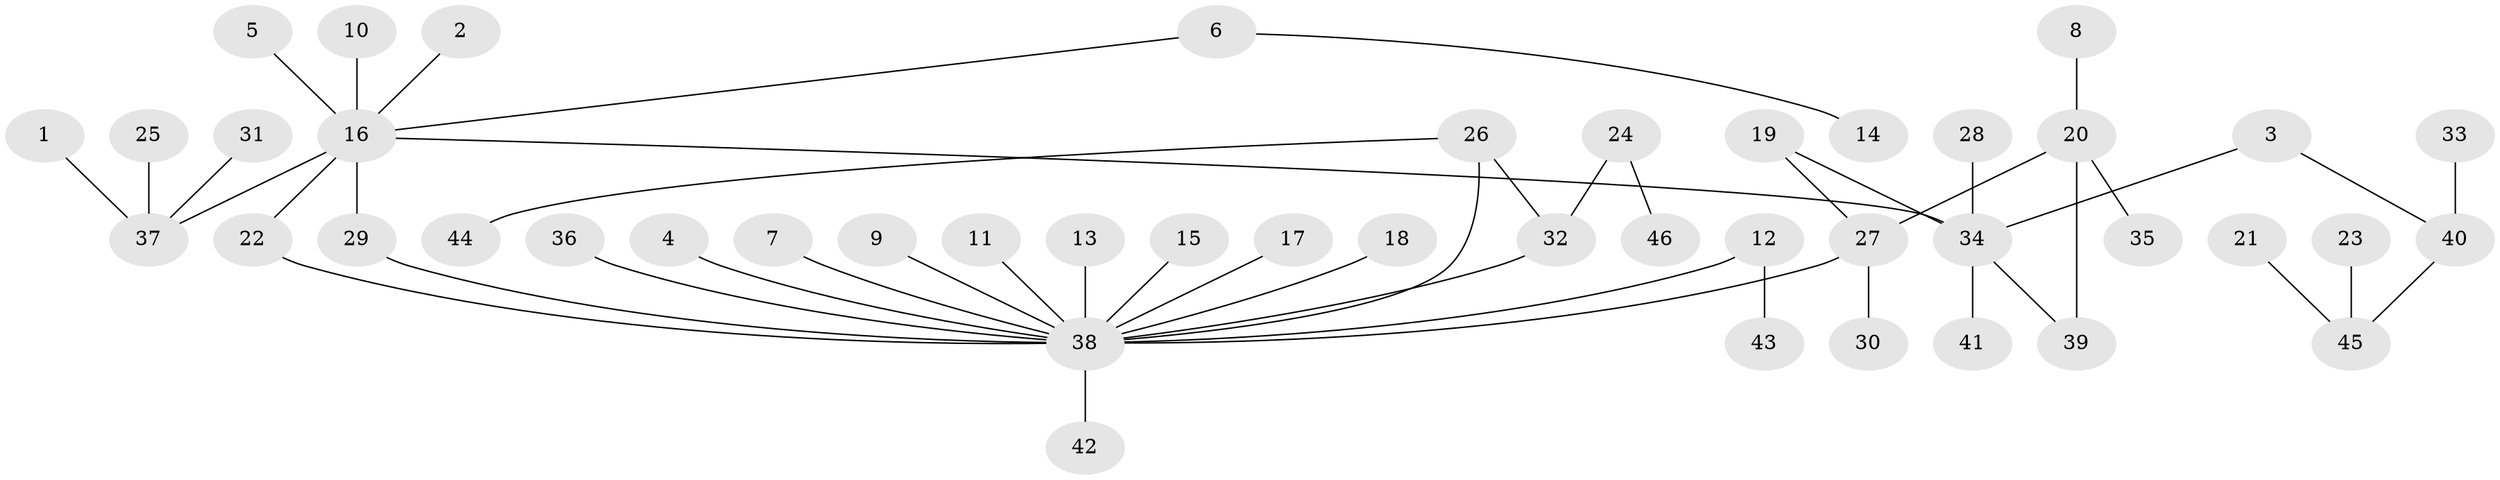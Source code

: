 // original degree distribution, {10: 0.017699115044247787, 4: 0.02654867256637168, 19: 0.008849557522123894, 5: 0.04424778761061947, 2: 0.19469026548672566, 6: 0.017699115044247787, 1: 0.6017699115044248, 7: 0.008849557522123894, 3: 0.07964601769911504}
// Generated by graph-tools (version 1.1) at 2025/36/03/04/25 23:36:44]
// undirected, 46 vertices, 49 edges
graph export_dot {
  node [color=gray90,style=filled];
  1;
  2;
  3;
  4;
  5;
  6;
  7;
  8;
  9;
  10;
  11;
  12;
  13;
  14;
  15;
  16;
  17;
  18;
  19;
  20;
  21;
  22;
  23;
  24;
  25;
  26;
  27;
  28;
  29;
  30;
  31;
  32;
  33;
  34;
  35;
  36;
  37;
  38;
  39;
  40;
  41;
  42;
  43;
  44;
  45;
  46;
  1 -- 37 [weight=1.0];
  2 -- 16 [weight=1.0];
  3 -- 34 [weight=1.0];
  3 -- 40 [weight=1.0];
  4 -- 38 [weight=1.0];
  5 -- 16 [weight=1.0];
  6 -- 14 [weight=1.0];
  6 -- 16 [weight=1.0];
  7 -- 38 [weight=1.0];
  8 -- 20 [weight=1.0];
  9 -- 38 [weight=1.0];
  10 -- 16 [weight=1.0];
  11 -- 38 [weight=1.0];
  12 -- 38 [weight=1.0];
  12 -- 43 [weight=1.0];
  13 -- 38 [weight=1.0];
  15 -- 38 [weight=1.0];
  16 -- 22 [weight=1.0];
  16 -- 29 [weight=1.0];
  16 -- 34 [weight=1.0];
  16 -- 37 [weight=1.0];
  17 -- 38 [weight=1.0];
  18 -- 38 [weight=1.0];
  19 -- 27 [weight=1.0];
  19 -- 34 [weight=1.0];
  20 -- 27 [weight=1.0];
  20 -- 35 [weight=1.0];
  20 -- 39 [weight=1.0];
  21 -- 45 [weight=1.0];
  22 -- 38 [weight=1.0];
  23 -- 45 [weight=1.0];
  24 -- 32 [weight=1.0];
  24 -- 46 [weight=1.0];
  25 -- 37 [weight=1.0];
  26 -- 32 [weight=1.0];
  26 -- 38 [weight=1.0];
  26 -- 44 [weight=1.0];
  27 -- 30 [weight=1.0];
  27 -- 38 [weight=1.0];
  28 -- 34 [weight=2.0];
  29 -- 38 [weight=1.0];
  31 -- 37 [weight=1.0];
  32 -- 38 [weight=1.0];
  33 -- 40 [weight=1.0];
  34 -- 39 [weight=1.0];
  34 -- 41 [weight=1.0];
  36 -- 38 [weight=1.0];
  38 -- 42 [weight=1.0];
  40 -- 45 [weight=1.0];
}
